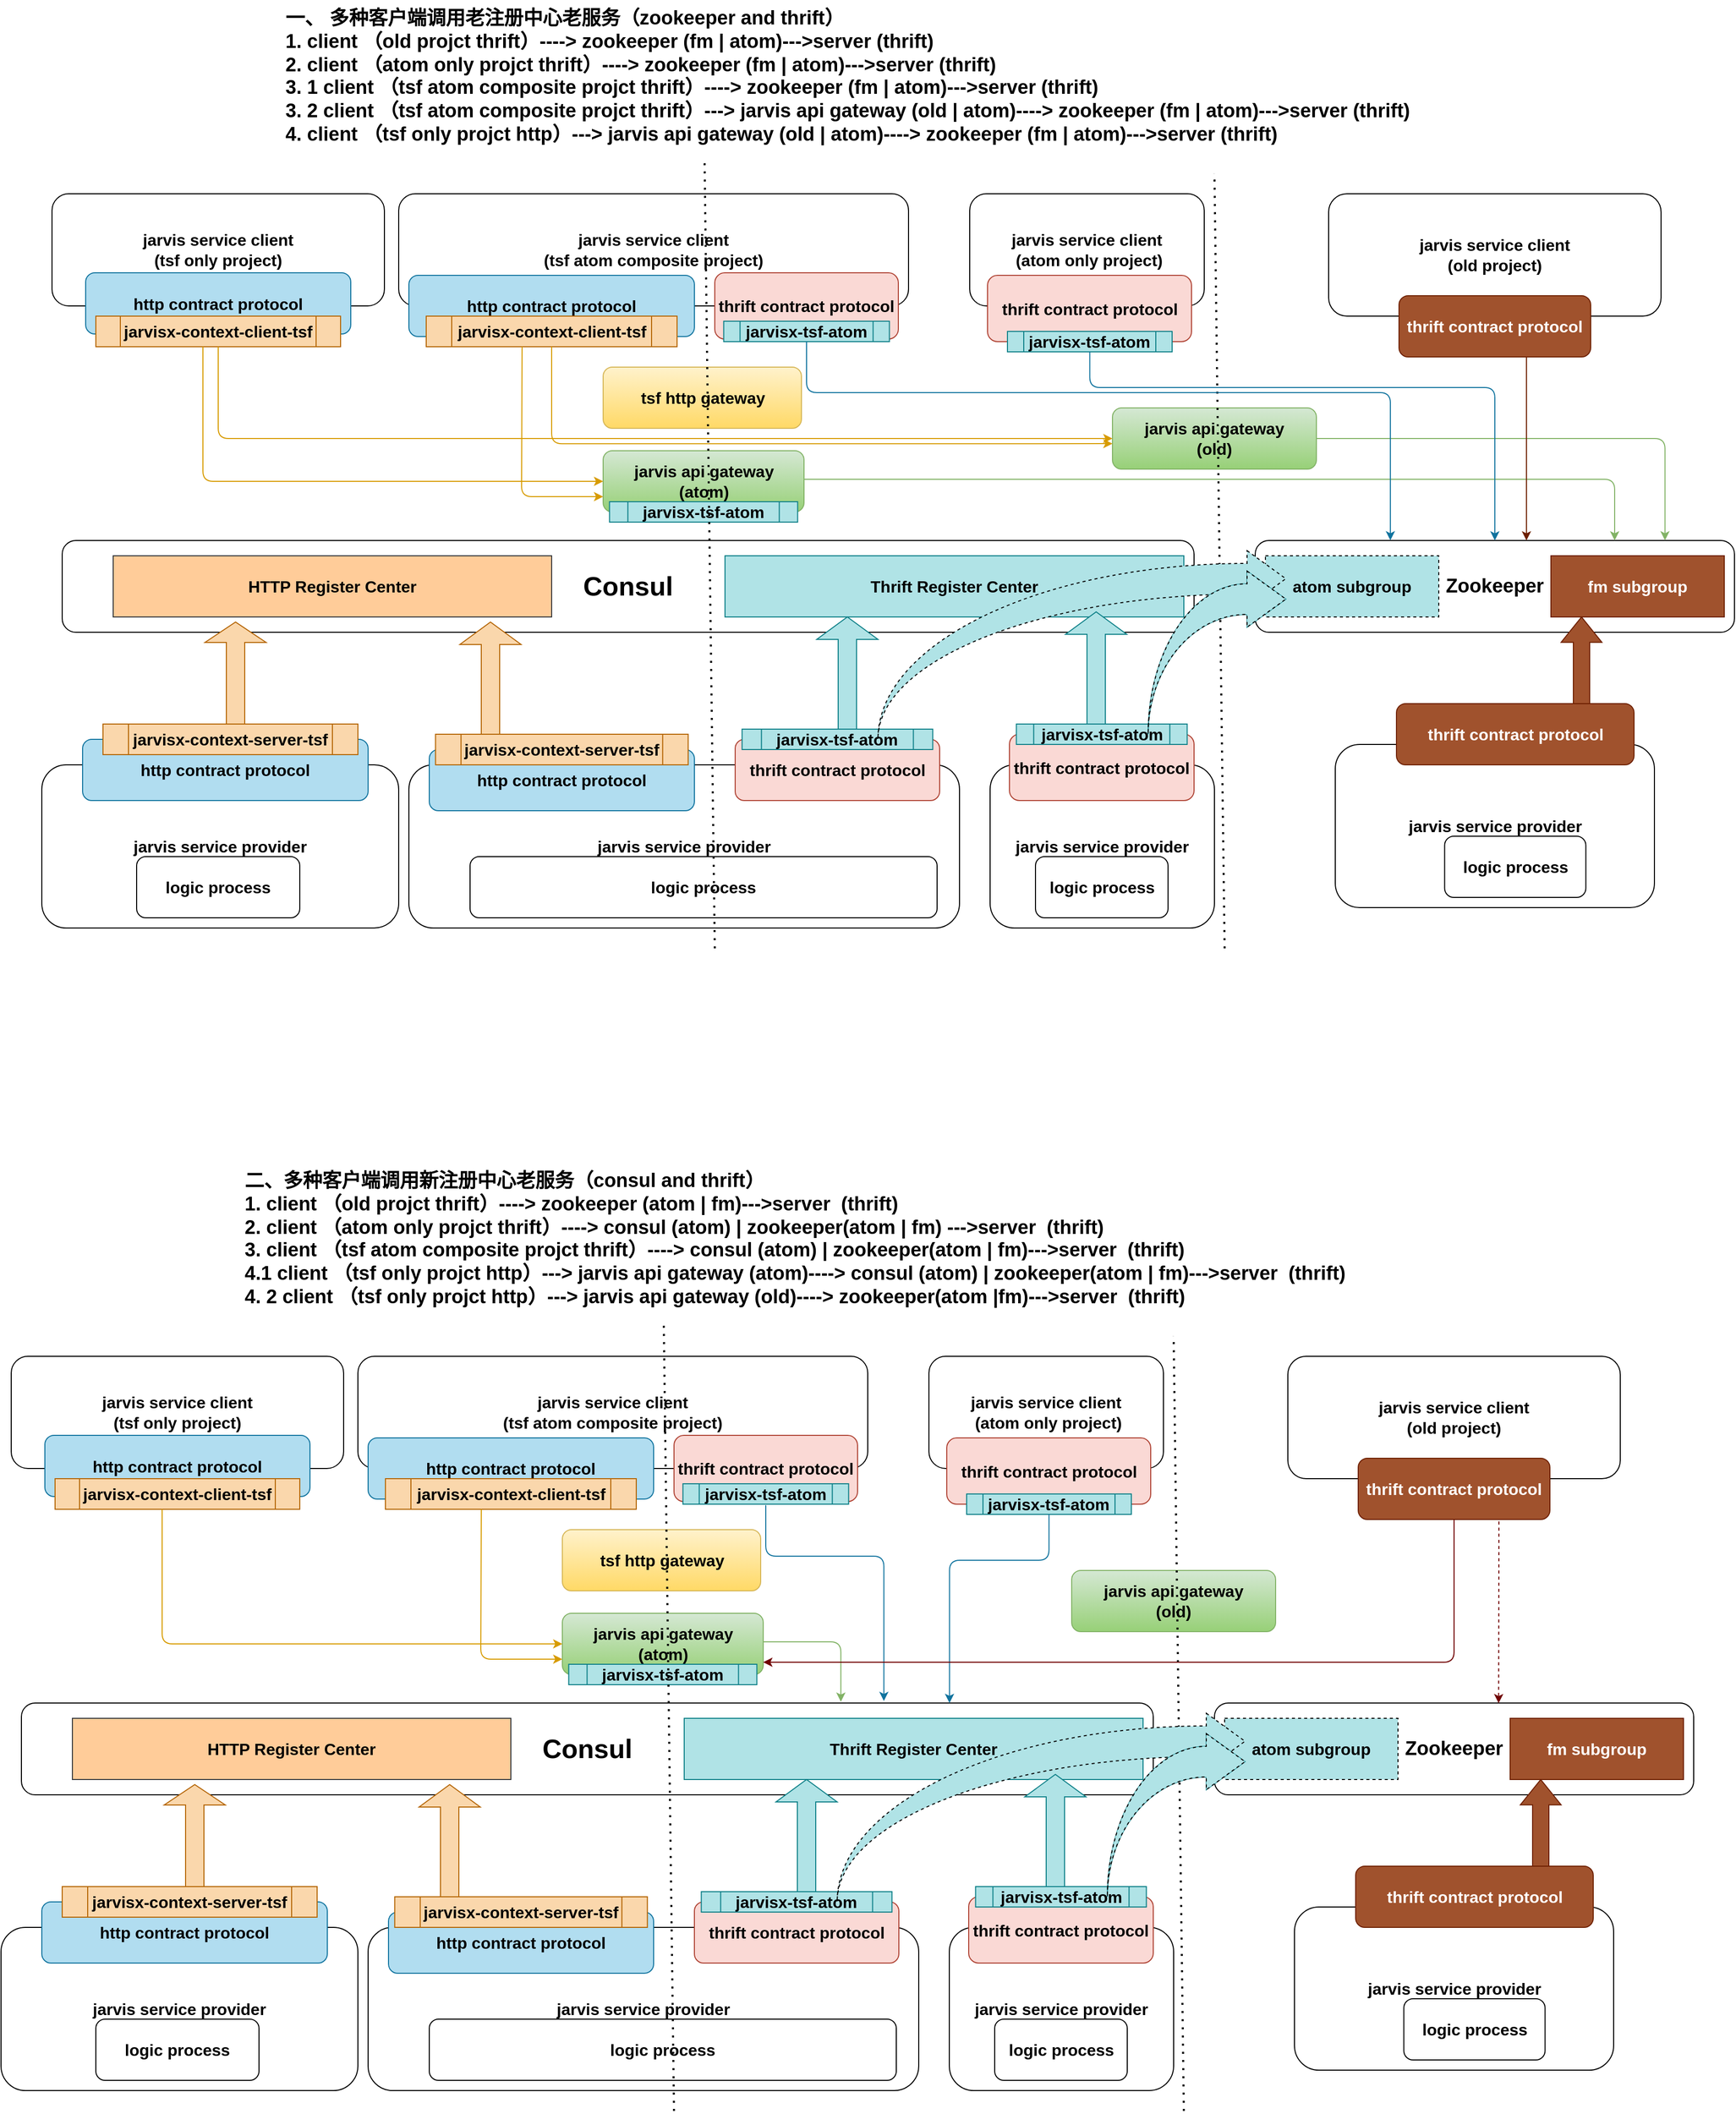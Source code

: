 <mxfile version="14.1.9" type="github">
  <diagram id="-b68cmkpjly45NJEYMcE" name="Page-1">
    <mxGraphModel dx="2858" dy="2303" grid="1" gridSize="10" guides="1" tooltips="1" connect="1" arrows="1" fold="1" page="1" pageScale="1" pageWidth="827" pageHeight="1169" math="0" shadow="0">
      <root>
        <mxCell id="0" />
        <mxCell id="1" parent="0" />
        <mxCell id="J-GAMBitPqSNVD4_ut0o-4" value="jarvis service provider" style="rounded=1;whiteSpace=wrap;html=1;fontStyle=1;align=center;horizontal=1;fontSize=16;" parent="1" vertex="1">
          <mxGeometry x="-260" y="390" width="540" height="160" as="geometry" />
        </mxCell>
        <mxCell id="J-GAMBitPqSNVD4_ut0o-15" value="tsf http gateway" style="rounded=1;whiteSpace=wrap;html=1;gradientColor=#ffd966;fillColor=#fff2cc;strokeColor=#d6b656;fontStyle=1;align=center;horizontal=1;fontSize=16;" parent="1" vertex="1">
          <mxGeometry x="-69.5" width="194.5" height="60" as="geometry" />
        </mxCell>
        <mxCell id="J-GAMBitPqSNVD4_ut0o-18" value="jarvis api gateway&lt;br style=&quot;font-size: 16px;&quot;&gt;(old)" style="rounded=1;whiteSpace=wrap;html=1;gradientColor=#97d077;fillColor=#d5e8d4;strokeColor=#82b366;fontStyle=1;align=center;horizontal=1;fontSize=16;" parent="1" vertex="1">
          <mxGeometry x="430" y="40" width="200" height="60" as="geometry" />
        </mxCell>
        <mxCell id="J-GAMBitPqSNVD4_ut0o-32" value="logic process" style="rounded=1;whiteSpace=wrap;html=1;fontStyle=1;align=center;horizontal=1;fontSize=16;" parent="1" vertex="1">
          <mxGeometry x="-200" y="480" width="458" height="60" as="geometry" />
        </mxCell>
        <mxCell id="J-GAMBitPqSNVD4_ut0o-40" value="Consul" style="rounded=1;whiteSpace=wrap;html=1;fontStyle=1;align=center;horizontal=1;fontSize=26;" parent="1" vertex="1">
          <mxGeometry x="-600" y="170" width="1110" height="90" as="geometry" />
        </mxCell>
        <mxCell id="J-GAMBitPqSNVD4_ut0o-41" value="Thrift Register Center" style="rounded=0;whiteSpace=wrap;html=1;fontStyle=1;align=center;horizontal=1;fontSize=16;fillColor=#b0e3e6;strokeColor=#0e8088;" parent="1" vertex="1">
          <mxGeometry x="50" y="185" width="450" height="60" as="geometry" />
        </mxCell>
        <mxCell id="J-GAMBitPqSNVD4_ut0o-42" value="HTTP Register Center" style="rounded=0;whiteSpace=wrap;html=1;fontStyle=1;align=center;horizontal=1;fontSize=16;fillColor=#ffcc99;strokeColor=#36393d;" parent="1" vertex="1">
          <mxGeometry x="-550" y="185" width="430" height="60" as="geometry" />
        </mxCell>
        <mxCell id="J-GAMBitPqSNVD4_ut0o-50" value="thrift contract protocol" style="rounded=1;whiteSpace=wrap;html=1;fillColor=#fad9d5;strokeColor=#ae4132;fontStyle=1;align=center;horizontal=1;fontSize=16;" parent="1" vertex="1">
          <mxGeometry x="60" y="365" width="200.5" height="60" as="geometry" />
        </mxCell>
        <mxCell id="J-GAMBitPqSNVD4_ut0o-51" value="jarvisx-tsf-atom" style="shape=process;whiteSpace=wrap;html=1;backgroundOutline=1;fillColor=#b0e3e6;strokeColor=#0e8088;fontStyle=1;align=center;horizontal=1;fontSize=16;" parent="1" vertex="1">
          <mxGeometry x="66.75" y="355" width="187" height="20" as="geometry" />
        </mxCell>
        <mxCell id="J-GAMBitPqSNVD4_ut0o-58" value="jarvis service client&lt;br style=&quot;font-size: 16px;&quot;&gt;(old project)" style="rounded=1;whiteSpace=wrap;html=1;fontStyle=1;align=center;horizontal=1;fontSize=16;" parent="1" vertex="1">
          <mxGeometry x="642" y="-170" width="326" height="120" as="geometry" />
        </mxCell>
        <mxCell id="J-GAMBitPqSNVD4_ut0o-61" value="thrift contract protocol" style="rounded=1;whiteSpace=wrap;html=1;fillColor=#a0522d;strokeColor=#6D1F00;fontColor=#ffffff;fontStyle=1;align=center;horizontal=1;fontSize=16;" parent="1" vertex="1">
          <mxGeometry x="711" y="-70" width="188" height="60" as="geometry" />
        </mxCell>
        <mxCell id="J-GAMBitPqSNVD4_ut0o-62" value="jarvis service provider" style="rounded=1;whiteSpace=wrap;html=1;fontStyle=1;align=center;horizontal=1;fontSize=16;" parent="1" vertex="1">
          <mxGeometry x="648.5" y="370" width="313" height="160" as="geometry" />
        </mxCell>
        <mxCell id="J-GAMBitPqSNVD4_ut0o-63" value="thrift contract protocol" style="rounded=1;whiteSpace=wrap;html=1;fillColor=#a0522d;strokeColor=#6D1F00;fontColor=#ffffff;fontStyle=1;align=center;horizontal=1;fontSize=16;" parent="1" vertex="1">
          <mxGeometry x="708.5" y="330" width="233" height="60" as="geometry" />
        </mxCell>
        <mxCell id="J-GAMBitPqSNVD4_ut0o-65" value="Zookeeper" style="rounded=1;whiteSpace=wrap;html=1;fontStyle=1;align=center;horizontal=1;fontSize=19;" parent="1" vertex="1">
          <mxGeometry x="570" y="170" width="470" height="90" as="geometry" />
        </mxCell>
        <mxCell id="J-GAMBitPqSNVD4_ut0o-66" value="atom subgroup" style="rounded=0;whiteSpace=wrap;html=1;fontStyle=1;align=center;horizontal=1;fontSize=16;fillColor=#b0e3e6;dashed=1;strokeColor=#050505;" parent="1" vertex="1">
          <mxGeometry x="580" y="185" width="170" height="60" as="geometry" />
        </mxCell>
        <mxCell id="J-GAMBitPqSNVD4_ut0o-67" value="fm subgroup" style="rounded=0;whiteSpace=wrap;html=1;fontStyle=1;align=center;horizontal=1;fontSize=16;fillColor=#a0522d;strokeColor=#6D1F00;fontColor=#ffffff;" parent="1" vertex="1">
          <mxGeometry x="860" y="185" width="170" height="60" as="geometry" />
        </mxCell>
        <mxCell id="J-GAMBitPqSNVD4_ut0o-68" value="" style="endArrow=none;dashed=1;html=1;dashPattern=1 3;strokeWidth=2;fontStyle=1;align=center;horizontal=1;fontSize=16;" parent="1" edge="1">
          <mxGeometry width="50" height="50" relative="1" as="geometry">
            <mxPoint x="540" y="570" as="sourcePoint" />
            <mxPoint x="530" y="-190" as="targetPoint" />
          </mxGeometry>
        </mxCell>
        <mxCell id="J-GAMBitPqSNVD4_ut0o-69" value="logic process" style="rounded=1;whiteSpace=wrap;html=1;fontStyle=1;align=center;horizontal=1;fontSize=16;" parent="1" vertex="1">
          <mxGeometry x="755.75" y="460" width="138.5" height="60" as="geometry" />
        </mxCell>
        <mxCell id="J-GAMBitPqSNVD4_ut0o-73" value="jarvis api gateway&lt;br style=&quot;font-size: 16px;&quot;&gt;(atom)" style="rounded=1;whiteSpace=wrap;html=1;gradientColor=#97d077;fillColor=#d5e8d4;strokeColor=#82b366;fontStyle=1;align=center;horizontal=1;fontSize=16;" parent="1" vertex="1">
          <mxGeometry x="-69.5" y="82" width="197" height="60" as="geometry" />
        </mxCell>
        <mxCell id="J-GAMBitPqSNVD4_ut0o-74" value="jarvisx-tsf-atom" style="shape=process;whiteSpace=wrap;html=1;backgroundOutline=1;fillColor=#b0e3e6;strokeColor=#0e8088;fontStyle=1;align=center;horizontal=1;fontSize=16;" parent="1" vertex="1">
          <mxGeometry x="-63.25" y="132" width="184.5" height="20" as="geometry" />
        </mxCell>
        <mxCell id="J-GAMBitPqSNVD4_ut0o-75" value="http contract protocol" style="rounded=1;whiteSpace=wrap;html=1;fillColor=#b1ddf0;strokeColor=#10739e;fontStyle=1;align=center;horizontal=1;fontSize=16;" parent="1" vertex="1">
          <mxGeometry x="-240" y="375" width="260" height="60" as="geometry" />
        </mxCell>
        <mxCell id="J-GAMBitPqSNVD4_ut0o-76" value="jarvisx-context-server-tsf" style="shape=process;whiteSpace=wrap;html=1;backgroundOutline=1;fillColor=#fad7ac;strokeColor=#b46504;fontStyle=1;align=center;horizontal=1;fontSize=16;" parent="1" vertex="1">
          <mxGeometry x="-233.87" y="360" width="247.75" height="30" as="geometry" />
        </mxCell>
        <mxCell id="J-GAMBitPqSNVD4_ut0o-77" value="jarvis service client&lt;br style=&quot;font-size: 16px;&quot;&gt;(tsf atom composite project)" style="rounded=1;whiteSpace=wrap;html=1;fontStyle=1;align=center;horizontal=1;fontSize=16;" parent="1" vertex="1">
          <mxGeometry x="-270" y="-170" width="500" height="110" as="geometry" />
        </mxCell>
        <mxCell id="J-GAMBitPqSNVD4_ut0o-78" value="jarvis service client &lt;br style=&quot;font-size: 16px;&quot;&gt;(tsf only project)" style="rounded=1;whiteSpace=wrap;html=1;fontStyle=1;align=center;horizontal=1;fontSize=16;" parent="1" vertex="1">
          <mxGeometry x="-610" y="-170" width="326" height="110" as="geometry" />
        </mxCell>
        <mxCell id="J-GAMBitPqSNVD4_ut0o-79" value="http contract protocol" style="rounded=1;whiteSpace=wrap;html=1;fillColor=#b1ddf0;strokeColor=#10739e;fontStyle=1;align=center;horizontal=1;fontSize=16;" parent="1" vertex="1">
          <mxGeometry x="-577" y="-92.5" width="260" height="60" as="geometry" />
        </mxCell>
        <mxCell id="J-GAMBitPqSNVD4_ut0o-80" value="jarvisx-context-client-tsf" style="shape=process;whiteSpace=wrap;html=1;backgroundOutline=1;fillColor=#fad7ac;strokeColor=#b46504;fontStyle=1;align=center;horizontal=1;fontSize=16;" parent="1" vertex="1">
          <mxGeometry x="-567" y="-50" width="240" height="30" as="geometry" />
        </mxCell>
        <mxCell id="J-GAMBitPqSNVD4_ut0o-81" value="jarvis service client&lt;br style=&quot;font-size: 16px;&quot;&gt;&amp;nbsp;(atom only project)" style="rounded=1;whiteSpace=wrap;html=1;fontStyle=1;align=center;horizontal=1;fontSize=16;" parent="1" vertex="1">
          <mxGeometry x="290" y="-170" width="230" height="110" as="geometry" />
        </mxCell>
        <mxCell id="J-GAMBitPqSNVD4_ut0o-82" value="thrift contract protocol" style="rounded=1;whiteSpace=wrap;html=1;fillColor=#fad9d5;strokeColor=#ae4132;fontStyle=1;align=center;horizontal=1;fontSize=16;" parent="1" vertex="1">
          <mxGeometry x="307.5" y="-90" width="200" height="65" as="geometry" />
        </mxCell>
        <mxCell id="J-GAMBitPqSNVD4_ut0o-83" value="jarvisx-tsf-atom" style="shape=process;whiteSpace=wrap;html=1;backgroundOutline=1;fillColor=#b0e3e6;strokeColor=#0e8088;fontStyle=1;align=center;horizontal=1;fontSize=16;" parent="1" vertex="1">
          <mxGeometry x="327" y="-35" width="161.5" height="20" as="geometry" />
        </mxCell>
        <mxCell id="J-GAMBitPqSNVD4_ut0o-84" value="" style="endArrow=none;dashed=1;html=1;dashPattern=1 3;strokeWidth=2;fontStyle=1;align=center;horizontal=1;fontSize=16;" parent="1" edge="1">
          <mxGeometry width="50" height="50" relative="1" as="geometry">
            <mxPoint x="40" y="570" as="sourcePoint" />
            <mxPoint x="30" y="-200" as="targetPoint" />
          </mxGeometry>
        </mxCell>
        <mxCell id="J-GAMBitPqSNVD4_ut0o-85" value="http contract protocol" style="rounded=1;whiteSpace=wrap;html=1;fillColor=#b1ddf0;strokeColor=#10739e;fontStyle=1;align=center;horizontal=1;fontSize=16;" parent="1" vertex="1">
          <mxGeometry x="-260" y="-90" width="280" height="60" as="geometry" />
        </mxCell>
        <mxCell id="J-GAMBitPqSNVD4_ut0o-86" value="jarvisx-context-client-tsf" style="shape=process;whiteSpace=wrap;html=1;backgroundOutline=1;fillColor=#fad7ac;strokeColor=#b46504;fontStyle=1;align=center;horizontal=1;fontSize=16;" parent="1" vertex="1">
          <mxGeometry x="-243" y="-50" width="246" height="30" as="geometry" />
        </mxCell>
        <mxCell id="J-GAMBitPqSNVD4_ut0o-87" value="thrift contract protocol" style="rounded=1;whiteSpace=wrap;html=1;fillColor=#fad9d5;strokeColor=#ae4132;fontStyle=1;align=center;horizontal=1;fontSize=16;" parent="1" vertex="1">
          <mxGeometry x="40" y="-92.5" width="180" height="65" as="geometry" />
        </mxCell>
        <mxCell id="J-GAMBitPqSNVD4_ut0o-88" value="jarvisx-tsf-atom" style="shape=process;whiteSpace=wrap;html=1;backgroundOutline=1;fillColor=#b0e3e6;strokeColor=#0e8088;fontStyle=1;align=center;horizontal=1;fontSize=16;" parent="1" vertex="1">
          <mxGeometry x="48.75" y="-45" width="162.5" height="20" as="geometry" />
        </mxCell>
        <mxCell id="Yk1hcENggpTfmtGuUN9E-1" value="jarvis service provider" style="rounded=1;whiteSpace=wrap;html=1;fontStyle=1;align=center;horizontal=1;fontSize=16;" parent="1" vertex="1">
          <mxGeometry x="-620" y="390" width="350" height="160" as="geometry" />
        </mxCell>
        <mxCell id="Yk1hcENggpTfmtGuUN9E-3" value="logic process" style="rounded=1;whiteSpace=wrap;html=1;fontStyle=1;align=center;horizontal=1;fontSize=16;" parent="1" vertex="1">
          <mxGeometry x="-527" y="480" width="160" height="60" as="geometry" />
        </mxCell>
        <mxCell id="Yk1hcENggpTfmtGuUN9E-4" value="http contract protocol" style="rounded=1;whiteSpace=wrap;html=1;fillColor=#b1ddf0;strokeColor=#10739e;fontStyle=1;align=center;horizontal=1;fontSize=16;" parent="1" vertex="1">
          <mxGeometry x="-580" y="365" width="280" height="60" as="geometry" />
        </mxCell>
        <mxCell id="Yk1hcENggpTfmtGuUN9E-5" value="jarvisx-context-server-tsf" style="shape=process;whiteSpace=wrap;html=1;backgroundOutline=1;fillColor=#fad7ac;strokeColor=#b46504;fontStyle=1;align=center;horizontal=1;fontSize=16;" parent="1" vertex="1">
          <mxGeometry x="-560" y="350" width="250" height="30" as="geometry" />
        </mxCell>
        <mxCell id="Yk1hcENggpTfmtGuUN9E-6" value="jarvis service provider" style="rounded=1;whiteSpace=wrap;html=1;fontStyle=1;align=center;horizontal=1;fontSize=16;" parent="1" vertex="1">
          <mxGeometry x="310" y="390" width="220" height="160" as="geometry" />
        </mxCell>
        <mxCell id="Yk1hcENggpTfmtGuUN9E-7" value="logic process" style="rounded=1;whiteSpace=wrap;html=1;fontStyle=1;align=center;horizontal=1;fontSize=16;" parent="1" vertex="1">
          <mxGeometry x="354.5" y="480" width="130" height="60" as="geometry" />
        </mxCell>
        <mxCell id="Yk1hcENggpTfmtGuUN9E-10" value="thrift contract protocol" style="rounded=1;whiteSpace=wrap;html=1;fillColor=#fad9d5;strokeColor=#ae4132;fontStyle=1;align=center;horizontal=1;fontSize=16;" parent="1" vertex="1">
          <mxGeometry x="329" y="360" width="181" height="65" as="geometry" />
        </mxCell>
        <mxCell id="Yk1hcENggpTfmtGuUN9E-11" value="jarvisx-tsf-atom" style="shape=process;whiteSpace=wrap;html=1;backgroundOutline=1;fillColor=#b0e3e6;strokeColor=#0e8088;fontStyle=1;align=center;horizontal=1;fontSize=16;" parent="1" vertex="1">
          <mxGeometry x="335.75" y="350" width="167.5" height="20" as="geometry" />
        </mxCell>
        <mxCell id="4Uo-slI3aMZufZxtW_4q-7" value="" style="shape=singleArrow;direction=north;whiteSpace=wrap;html=1;fontSize=19;align=left;fillColor=#fad7ac;strokeColor=#b46504;" vertex="1" parent="1">
          <mxGeometry x="-460" y="250" width="60" height="100" as="geometry" />
        </mxCell>
        <mxCell id="4Uo-slI3aMZufZxtW_4q-8" value="" style="shape=singleArrow;direction=north;whiteSpace=wrap;html=1;fontSize=19;align=left;fillColor=#fad7ac;strokeColor=#b46504;" vertex="1" parent="1">
          <mxGeometry x="-210" y="250" width="60" height="110" as="geometry" />
        </mxCell>
        <mxCell id="4Uo-slI3aMZufZxtW_4q-9" value="" style="shape=singleArrow;direction=north;whiteSpace=wrap;html=1;fontSize=19;align=left;fillColor=#b0e3e6;strokeColor=#0e8088;" vertex="1" parent="1">
          <mxGeometry x="140" y="245" width="60" height="110" as="geometry" />
        </mxCell>
        <mxCell id="4Uo-slI3aMZufZxtW_4q-10" value="" style="shape=singleArrow;direction=north;whiteSpace=wrap;html=1;fontSize=19;align=left;fillColor=#b0e3e6;strokeColor=#0e8088;" vertex="1" parent="1">
          <mxGeometry x="384" y="240" width="60" height="110" as="geometry" />
        </mxCell>
        <mxCell id="4Uo-slI3aMZufZxtW_4q-14" value="" style="html=1;shadow=0;align=center;verticalAlign=middle;shape=mxgraph.arrows2.jumpInArrow;dy=15;dx=38;arrowHead=55;fontSize=19;fillColor=#b0e3e6;dashed=1;strokeColor=#050505;" vertex="1" parent="1">
          <mxGeometry x="200" y="180" width="400" height="185" as="geometry" />
        </mxCell>
        <mxCell id="4Uo-slI3aMZufZxtW_4q-15" value="" style="html=1;shadow=0;align=center;verticalAlign=middle;shape=mxgraph.arrows2.jumpInArrow;dy=15;dx=38;arrowHead=55;fontSize=19;fillColor=#b0e3e6;strokeColor=#0e8088;" vertex="1" parent="1">
          <mxGeometry x="465" y="200" width="135" height="160" as="geometry" />
        </mxCell>
        <mxCell id="4Uo-slI3aMZufZxtW_4q-17" value="" style="html=1;shadow=0;dashed=0;align=center;verticalAlign=middle;shape=mxgraph.arrows2.arrow;dy=0.6;dx=24.83;direction=north;notch=0;fontSize=19;fillColor=#a0522d;strokeColor=#6D1F00;fontColor=#ffffff;" vertex="1" parent="1">
          <mxGeometry x="870" y="245" width="40" height="85" as="geometry" />
        </mxCell>
        <mxCell id="4Uo-slI3aMZufZxtW_4q-18" value="" style="html=1;shadow=0;align=center;verticalAlign=middle;shape=mxgraph.arrows2.jumpInArrow;dy=15;dx=38;arrowHead=55;fontSize=19;fillColor=#b0e3e6;dashed=1;strokeColor=#050505;" vertex="1" parent="1">
          <mxGeometry x="465" y="200" width="135" height="160" as="geometry" />
        </mxCell>
        <mxCell id="4Uo-slI3aMZufZxtW_4q-24" value="" style="edgeStyle=elbowEdgeStyle;elbow=horizontal;endArrow=classic;html=1;strokeColor=#d79b00;fontSize=19;align=center;entryX=0;entryY=0.5;entryDx=0;entryDy=0;gradientColor=#ffa500;fillColor=#ffcd28;" edge="1" parent="1" target="J-GAMBitPqSNVD4_ut0o-73">
          <mxGeometry width="50" height="50" relative="1" as="geometry">
            <mxPoint x="-462" y="-20" as="sourcePoint" />
            <mxPoint x="-40" y="160" as="targetPoint" />
            <Array as="points">
              <mxPoint x="-462" y="30" />
            </Array>
          </mxGeometry>
        </mxCell>
        <mxCell id="4Uo-slI3aMZufZxtW_4q-26" value="" style="edgeStyle=elbowEdgeStyle;elbow=horizontal;endArrow=classic;html=1;strokeColor=#d79b00;fontSize=19;align=center;entryX=0;entryY=0.75;entryDx=0;entryDy=0;gradientColor=#ffa500;fillColor=#ffcd28;" edge="1" parent="1" target="J-GAMBitPqSNVD4_ut0o-73">
          <mxGeometry width="50" height="50" relative="1" as="geometry">
            <mxPoint x="-149" y="-20" as="sourcePoint" />
            <mxPoint x="-69.5" y="92.5" as="targetPoint" />
            <Array as="points">
              <mxPoint x="-149.5" y="22.5" />
            </Array>
          </mxGeometry>
        </mxCell>
        <mxCell id="4Uo-slI3aMZufZxtW_4q-27" value="" style="edgeStyle=segmentEdgeStyle;endArrow=classic;html=1;strokeColor=#d79b00;fontSize=19;align=center;exitX=0.5;exitY=1;exitDx=0;exitDy=0;gradientColor=#ffa500;fillColor=#ffcd28;" edge="1" parent="1" source="J-GAMBitPqSNVD4_ut0o-80" target="J-GAMBitPqSNVD4_ut0o-18">
          <mxGeometry width="50" height="50" relative="1" as="geometry">
            <mxPoint x="-440" y="-10" as="sourcePoint" />
            <mxPoint x="30" y="170" as="targetPoint" />
            <Array as="points">
              <mxPoint x="-447" y="70" />
            </Array>
          </mxGeometry>
        </mxCell>
        <mxCell id="4Uo-slI3aMZufZxtW_4q-28" value="" style="edgeStyle=segmentEdgeStyle;endArrow=classic;html=1;strokeColor=#d79b00;fontSize=19;align=center;exitX=0.5;exitY=1;exitDx=0;exitDy=0;gradientColor=#ffa500;fillColor=#ffcd28;" edge="1" parent="1" source="J-GAMBitPqSNVD4_ut0o-86">
          <mxGeometry width="50" height="50" relative="1" as="geometry">
            <mxPoint x="-120" y="-10" as="sourcePoint" />
            <mxPoint x="430" y="75.059" as="targetPoint" />
            <Array as="points">
              <mxPoint x="-120" y="75" />
            </Array>
          </mxGeometry>
        </mxCell>
        <mxCell id="4Uo-slI3aMZufZxtW_4q-29" value="" style="edgeStyle=elbowEdgeStyle;elbow=vertical;endArrow=classic;html=1;strokeColor=#82b366;fontSize=19;align=center;entryX=0.75;entryY=0;entryDx=0;entryDy=0;gradientColor=#97d077;fillColor=#d5e8d4;" edge="1" parent="1" target="J-GAMBitPqSNVD4_ut0o-65">
          <mxGeometry width="50" height="50" relative="1" as="geometry">
            <mxPoint x="127" y="110" as="sourcePoint" />
            <mxPoint x="620" y="90" as="targetPoint" />
            <Array as="points">
              <mxPoint x="550" y="110" />
            </Array>
          </mxGeometry>
        </mxCell>
        <mxCell id="4Uo-slI3aMZufZxtW_4q-30" value="" style="edgeStyle=elbowEdgeStyle;elbow=vertical;endArrow=classic;html=1;strokeColor=#82b366;fontSize=19;align=center;exitX=1;exitY=0.5;exitDx=0;exitDy=0;entryX=0.855;entryY=-0.001;entryDx=0;entryDy=0;entryPerimeter=0;gradientColor=#97d077;fillColor=#d5e8d4;" edge="1" parent="1" source="J-GAMBitPqSNVD4_ut0o-18" target="J-GAMBitPqSNVD4_ut0o-65">
          <mxGeometry width="50" height="50" relative="1" as="geometry">
            <mxPoint x="160" y="108.92" as="sourcePoint" />
            <mxPoint x="970" y="160" as="targetPoint" />
            <Array as="points">
              <mxPoint x="820" y="70" />
            </Array>
          </mxGeometry>
        </mxCell>
        <mxCell id="4Uo-slI3aMZufZxtW_4q-32" value="" style="edgeStyle=elbowEdgeStyle;elbow=vertical;endArrow=classic;html=1;strokeColor=#10739e;fontSize=19;align=center;entryX=0.5;entryY=0;entryDx=0;entryDy=0;exitX=0.5;exitY=1;exitDx=0;exitDy=0;fillColor=#b1ddf0;" edge="1" parent="1" source="J-GAMBitPqSNVD4_ut0o-83" target="J-GAMBitPqSNVD4_ut0o-65">
          <mxGeometry width="50" height="50" relative="1" as="geometry">
            <mxPoint x="340" y="50" as="sourcePoint" />
            <mxPoint x="390" as="targetPoint" />
            <Array as="points">
              <mxPoint x="660" y="20" />
            </Array>
          </mxGeometry>
        </mxCell>
        <mxCell id="4Uo-slI3aMZufZxtW_4q-34" value="" style="edgeStyle=elbowEdgeStyle;elbow=vertical;endArrow=classic;html=1;strokeColor=#10739e;fontSize=19;align=center;entryX=0.282;entryY=-0.001;entryDx=0;entryDy=0;entryPerimeter=0;exitX=0.5;exitY=1;exitDx=0;exitDy=0;fillColor=#b1ddf0;" edge="1" parent="1" source="J-GAMBitPqSNVD4_ut0o-88" target="J-GAMBitPqSNVD4_ut0o-65">
          <mxGeometry width="50" height="50" relative="1" as="geometry">
            <mxPoint x="370.0" y="-10" as="sourcePoint" />
            <mxPoint x="877.7" y="176.08" as="targetPoint" />
            <Array as="points">
              <mxPoint x="622.25" y="25" />
            </Array>
          </mxGeometry>
        </mxCell>
        <mxCell id="4Uo-slI3aMZufZxtW_4q-37" value="&lt;b&gt;一、 多种客户端调用老注册中心老服务（zookeeper and thrift）&lt;br&gt;1. client （old projct thrift）----&amp;gt; zookeeper (fm | atom)---&amp;gt;server  (thrift)&lt;br&gt;2. client （atom only projct thrift）----&amp;gt; zookeeper (fm | atom)---&amp;gt;server  (thrift)&lt;br&gt;3. 1 client （tsf atom composite projct thrift）----&amp;gt; zookeeper (fm | atom)---&amp;gt;server  (thrift)&lt;br&gt;3. 2 client （tsf atom composite projct thrift）---&amp;gt; jarvis api gateway (old | atom)----&amp;gt; zookeeper (fm | atom)---&amp;gt;server  (thrift)&lt;br&gt;4. client （tsf only projct http）---&amp;gt; jarvis api gateway (old | atom)----&amp;gt; zookeeper (fm | atom)---&amp;gt;server  (thrift)&lt;/b&gt;" style="text;whiteSpace=wrap;html=1;fontSize=19;" vertex="1" parent="1">
          <mxGeometry x="-383" y="-360" width="1210" height="148" as="geometry" />
        </mxCell>
        <mxCell id="4Uo-slI3aMZufZxtW_4q-41" value="" style="endArrow=classic;html=1;strokeColor=#6D1F00;fontSize=19;align=center;exitX=0.5;exitY=1;exitDx=0;exitDy=0;entryX=0.5;entryY=0;entryDx=0;entryDy=0;fillColor=#a0522d;" edge="1" parent="1">
          <mxGeometry width="50" height="50" relative="1" as="geometry">
            <mxPoint x="836" y="-10" as="sourcePoint" />
            <mxPoint x="836" y="170" as="targetPoint" />
          </mxGeometry>
        </mxCell>
        <mxCell id="4Uo-slI3aMZufZxtW_4q-44" value="jarvis service provider" style="rounded=1;whiteSpace=wrap;html=1;fontStyle=1;align=center;horizontal=1;fontSize=16;" vertex="1" parent="1">
          <mxGeometry x="-300" y="1530" width="540" height="160" as="geometry" />
        </mxCell>
        <mxCell id="4Uo-slI3aMZufZxtW_4q-45" value="tsf http gateway" style="rounded=1;whiteSpace=wrap;html=1;gradientColor=#ffd966;fillColor=#fff2cc;strokeColor=#d6b656;fontStyle=1;align=center;horizontal=1;fontSize=16;" vertex="1" parent="1">
          <mxGeometry x="-109.5" y="1140" width="194.5" height="60" as="geometry" />
        </mxCell>
        <mxCell id="4Uo-slI3aMZufZxtW_4q-46" value="jarvis api gateway&lt;br style=&quot;font-size: 16px;&quot;&gt;(old)" style="rounded=1;whiteSpace=wrap;html=1;gradientColor=#97d077;fillColor=#d5e8d4;strokeColor=#82b366;fontStyle=1;align=center;horizontal=1;fontSize=16;" vertex="1" parent="1">
          <mxGeometry x="390" y="1180" width="200" height="60" as="geometry" />
        </mxCell>
        <mxCell id="4Uo-slI3aMZufZxtW_4q-47" value="logic process" style="rounded=1;whiteSpace=wrap;html=1;fontStyle=1;align=center;horizontal=1;fontSize=16;" vertex="1" parent="1">
          <mxGeometry x="-240" y="1620" width="458" height="60" as="geometry" />
        </mxCell>
        <mxCell id="4Uo-slI3aMZufZxtW_4q-48" value="Consul" style="rounded=1;whiteSpace=wrap;html=1;fontStyle=1;align=center;horizontal=1;fontSize=26;" vertex="1" parent="1">
          <mxGeometry x="-640" y="1310" width="1110" height="90" as="geometry" />
        </mxCell>
        <mxCell id="4Uo-slI3aMZufZxtW_4q-49" value="Thrift Register Center" style="rounded=0;whiteSpace=wrap;html=1;fontStyle=1;align=center;horizontal=1;fontSize=16;fillColor=#b0e3e6;strokeColor=#0e8088;" vertex="1" parent="1">
          <mxGeometry x="10" y="1325" width="450" height="60" as="geometry" />
        </mxCell>
        <mxCell id="4Uo-slI3aMZufZxtW_4q-50" value="HTTP Register Center" style="rounded=0;whiteSpace=wrap;html=1;fontStyle=1;align=center;horizontal=1;fontSize=16;fillColor=#ffcc99;strokeColor=#36393d;" vertex="1" parent="1">
          <mxGeometry x="-590" y="1325" width="430" height="60" as="geometry" />
        </mxCell>
        <mxCell id="4Uo-slI3aMZufZxtW_4q-51" value="thrift contract protocol" style="rounded=1;whiteSpace=wrap;html=1;fillColor=#fad9d5;strokeColor=#ae4132;fontStyle=1;align=center;horizontal=1;fontSize=16;" vertex="1" parent="1">
          <mxGeometry x="20" y="1505" width="200.5" height="60" as="geometry" />
        </mxCell>
        <mxCell id="4Uo-slI3aMZufZxtW_4q-52" value="jarvisx-tsf-atom" style="shape=process;whiteSpace=wrap;html=1;backgroundOutline=1;fillColor=#b0e3e6;strokeColor=#0e8088;fontStyle=1;align=center;horizontal=1;fontSize=16;" vertex="1" parent="1">
          <mxGeometry x="26.75" y="1495" width="187" height="20" as="geometry" />
        </mxCell>
        <mxCell id="4Uo-slI3aMZufZxtW_4q-53" value="jarvis service client&lt;br style=&quot;font-size: 16px;&quot;&gt;(old project)" style="rounded=1;whiteSpace=wrap;html=1;fontStyle=1;align=center;horizontal=1;fontSize=16;" vertex="1" parent="1">
          <mxGeometry x="602" y="970" width="326" height="120" as="geometry" />
        </mxCell>
        <mxCell id="4Uo-slI3aMZufZxtW_4q-54" value="thrift contract protocol" style="rounded=1;whiteSpace=wrap;html=1;fillColor=#a0522d;strokeColor=#6D1F00;fontColor=#ffffff;fontStyle=1;align=center;horizontal=1;fontSize=16;" vertex="1" parent="1">
          <mxGeometry x="671" y="1070" width="188" height="60" as="geometry" />
        </mxCell>
        <mxCell id="4Uo-slI3aMZufZxtW_4q-55" value="jarvis service provider" style="rounded=1;whiteSpace=wrap;html=1;fontStyle=1;align=center;horizontal=1;fontSize=16;" vertex="1" parent="1">
          <mxGeometry x="608.5" y="1510" width="313" height="160" as="geometry" />
        </mxCell>
        <mxCell id="4Uo-slI3aMZufZxtW_4q-56" value="thrift contract protocol" style="rounded=1;whiteSpace=wrap;html=1;fillColor=#a0522d;strokeColor=#6D1F00;fontColor=#ffffff;fontStyle=1;align=center;horizontal=1;fontSize=16;" vertex="1" parent="1">
          <mxGeometry x="668.5" y="1470" width="233" height="60" as="geometry" />
        </mxCell>
        <mxCell id="4Uo-slI3aMZufZxtW_4q-57" value="Zookeeper" style="rounded=1;whiteSpace=wrap;html=1;fontStyle=1;align=center;horizontal=1;fontSize=19;" vertex="1" parent="1">
          <mxGeometry x="530" y="1310" width="470" height="90" as="geometry" />
        </mxCell>
        <mxCell id="4Uo-slI3aMZufZxtW_4q-58" value="atom subgroup" style="rounded=0;whiteSpace=wrap;html=1;fontStyle=1;align=center;horizontal=1;fontSize=16;fillColor=#b0e3e6;dashed=1;strokeColor=#050505;" vertex="1" parent="1">
          <mxGeometry x="540" y="1325" width="170" height="60" as="geometry" />
        </mxCell>
        <mxCell id="4Uo-slI3aMZufZxtW_4q-59" value="fm subgroup" style="rounded=0;whiteSpace=wrap;html=1;fontStyle=1;align=center;horizontal=1;fontSize=16;fillColor=#a0522d;strokeColor=#6D1F00;fontColor=#ffffff;" vertex="1" parent="1">
          <mxGeometry x="820" y="1325" width="170" height="60" as="geometry" />
        </mxCell>
        <mxCell id="4Uo-slI3aMZufZxtW_4q-60" value="" style="endArrow=none;dashed=1;html=1;dashPattern=1 3;strokeWidth=2;fontStyle=1;align=center;horizontal=1;fontSize=16;" edge="1" parent="1">
          <mxGeometry width="50" height="50" relative="1" as="geometry">
            <mxPoint x="500" y="1710" as="sourcePoint" />
            <mxPoint x="490" y="950" as="targetPoint" />
          </mxGeometry>
        </mxCell>
        <mxCell id="4Uo-slI3aMZufZxtW_4q-61" value="logic process" style="rounded=1;whiteSpace=wrap;html=1;fontStyle=1;align=center;horizontal=1;fontSize=16;" vertex="1" parent="1">
          <mxGeometry x="715.75" y="1600" width="138.5" height="60" as="geometry" />
        </mxCell>
        <mxCell id="4Uo-slI3aMZufZxtW_4q-62" value="jarvis api gateway&lt;br style=&quot;font-size: 16px;&quot;&gt;(atom)" style="rounded=1;whiteSpace=wrap;html=1;gradientColor=#97d077;fillColor=#d5e8d4;strokeColor=#82b366;fontStyle=1;align=center;horizontal=1;fontSize=16;" vertex="1" parent="1">
          <mxGeometry x="-109.5" y="1222" width="197" height="60" as="geometry" />
        </mxCell>
        <mxCell id="4Uo-slI3aMZufZxtW_4q-63" value="jarvisx-tsf-atom" style="shape=process;whiteSpace=wrap;html=1;backgroundOutline=1;fillColor=#b0e3e6;strokeColor=#0e8088;fontStyle=1;align=center;horizontal=1;fontSize=16;" vertex="1" parent="1">
          <mxGeometry x="-103.25" y="1272" width="184.5" height="20" as="geometry" />
        </mxCell>
        <mxCell id="4Uo-slI3aMZufZxtW_4q-64" value="http contract protocol" style="rounded=1;whiteSpace=wrap;html=1;fillColor=#b1ddf0;strokeColor=#10739e;fontStyle=1;align=center;horizontal=1;fontSize=16;" vertex="1" parent="1">
          <mxGeometry x="-280" y="1515" width="260" height="60" as="geometry" />
        </mxCell>
        <mxCell id="4Uo-slI3aMZufZxtW_4q-65" value="jarvisx-context-server-tsf" style="shape=process;whiteSpace=wrap;html=1;backgroundOutline=1;fillColor=#fad7ac;strokeColor=#b46504;fontStyle=1;align=center;horizontal=1;fontSize=16;" vertex="1" parent="1">
          <mxGeometry x="-273.87" y="1500" width="247.75" height="30" as="geometry" />
        </mxCell>
        <mxCell id="4Uo-slI3aMZufZxtW_4q-66" value="jarvis service client&lt;br style=&quot;font-size: 16px;&quot;&gt;(tsf atom composite project)" style="rounded=1;whiteSpace=wrap;html=1;fontStyle=1;align=center;horizontal=1;fontSize=16;" vertex="1" parent="1">
          <mxGeometry x="-310" y="970" width="500" height="110" as="geometry" />
        </mxCell>
        <mxCell id="4Uo-slI3aMZufZxtW_4q-67" value="jarvis service client &lt;br style=&quot;font-size: 16px;&quot;&gt;(tsf only project)" style="rounded=1;whiteSpace=wrap;html=1;fontStyle=1;align=center;horizontal=1;fontSize=16;" vertex="1" parent="1">
          <mxGeometry x="-650" y="970" width="326" height="110" as="geometry" />
        </mxCell>
        <mxCell id="4Uo-slI3aMZufZxtW_4q-68" value="http contract protocol" style="rounded=1;whiteSpace=wrap;html=1;fillColor=#b1ddf0;strokeColor=#10739e;fontStyle=1;align=center;horizontal=1;fontSize=16;" vertex="1" parent="1">
          <mxGeometry x="-617" y="1047.5" width="260" height="60" as="geometry" />
        </mxCell>
        <mxCell id="4Uo-slI3aMZufZxtW_4q-69" value="jarvisx-context-client-tsf" style="shape=process;whiteSpace=wrap;html=1;backgroundOutline=1;fillColor=#fad7ac;strokeColor=#b46504;fontStyle=1;align=center;horizontal=1;fontSize=16;" vertex="1" parent="1">
          <mxGeometry x="-607" y="1090" width="240" height="30" as="geometry" />
        </mxCell>
        <mxCell id="4Uo-slI3aMZufZxtW_4q-70" value="jarvis service client&lt;br style=&quot;font-size: 16px;&quot;&gt;&amp;nbsp;(atom only project)" style="rounded=1;whiteSpace=wrap;html=1;fontStyle=1;align=center;horizontal=1;fontSize=16;" vertex="1" parent="1">
          <mxGeometry x="250" y="970" width="230" height="110" as="geometry" />
        </mxCell>
        <mxCell id="4Uo-slI3aMZufZxtW_4q-71" value="thrift contract protocol" style="rounded=1;whiteSpace=wrap;html=1;fillColor=#fad9d5;strokeColor=#ae4132;fontStyle=1;align=center;horizontal=1;fontSize=16;" vertex="1" parent="1">
          <mxGeometry x="267.5" y="1050" width="200" height="65" as="geometry" />
        </mxCell>
        <mxCell id="4Uo-slI3aMZufZxtW_4q-72" value="jarvisx-tsf-atom" style="shape=process;whiteSpace=wrap;html=1;backgroundOutline=1;fillColor=#b0e3e6;strokeColor=#0e8088;fontStyle=1;align=center;horizontal=1;fontSize=16;" vertex="1" parent="1">
          <mxGeometry x="287" y="1105" width="161.5" height="20" as="geometry" />
        </mxCell>
        <mxCell id="4Uo-slI3aMZufZxtW_4q-73" value="" style="endArrow=none;dashed=1;html=1;dashPattern=1 3;strokeWidth=2;fontStyle=1;align=center;horizontal=1;fontSize=16;" edge="1" parent="1">
          <mxGeometry width="50" height="50" relative="1" as="geometry">
            <mxPoint y="1710" as="sourcePoint" />
            <mxPoint x="-10" y="940" as="targetPoint" />
          </mxGeometry>
        </mxCell>
        <mxCell id="4Uo-slI3aMZufZxtW_4q-74" value="http contract protocol" style="rounded=1;whiteSpace=wrap;html=1;fillColor=#b1ddf0;strokeColor=#10739e;fontStyle=1;align=center;horizontal=1;fontSize=16;" vertex="1" parent="1">
          <mxGeometry x="-300" y="1050" width="280" height="60" as="geometry" />
        </mxCell>
        <mxCell id="4Uo-slI3aMZufZxtW_4q-75" value="jarvisx-context-client-tsf" style="shape=process;whiteSpace=wrap;html=1;backgroundOutline=1;fillColor=#fad7ac;strokeColor=#b46504;fontStyle=1;align=center;horizontal=1;fontSize=16;" vertex="1" parent="1">
          <mxGeometry x="-283" y="1090" width="246" height="30" as="geometry" />
        </mxCell>
        <mxCell id="4Uo-slI3aMZufZxtW_4q-76" value="thrift contract protocol" style="rounded=1;whiteSpace=wrap;html=1;fillColor=#fad9d5;strokeColor=#ae4132;fontStyle=1;align=center;horizontal=1;fontSize=16;" vertex="1" parent="1">
          <mxGeometry y="1047.5" width="180" height="65" as="geometry" />
        </mxCell>
        <mxCell id="4Uo-slI3aMZufZxtW_4q-77" value="jarvisx-tsf-atom" style="shape=process;whiteSpace=wrap;html=1;backgroundOutline=1;fillColor=#b0e3e6;strokeColor=#0e8088;fontStyle=1;align=center;horizontal=1;fontSize=16;" vertex="1" parent="1">
          <mxGeometry x="8.75" y="1095" width="162.5" height="20" as="geometry" />
        </mxCell>
        <mxCell id="4Uo-slI3aMZufZxtW_4q-78" value="jarvis service provider" style="rounded=1;whiteSpace=wrap;html=1;fontStyle=1;align=center;horizontal=1;fontSize=16;" vertex="1" parent="1">
          <mxGeometry x="-660" y="1530" width="350" height="160" as="geometry" />
        </mxCell>
        <mxCell id="4Uo-slI3aMZufZxtW_4q-79" value="logic process" style="rounded=1;whiteSpace=wrap;html=1;fontStyle=1;align=center;horizontal=1;fontSize=16;" vertex="1" parent="1">
          <mxGeometry x="-567" y="1620" width="160" height="60" as="geometry" />
        </mxCell>
        <mxCell id="4Uo-slI3aMZufZxtW_4q-80" value="http contract protocol" style="rounded=1;whiteSpace=wrap;html=1;fillColor=#b1ddf0;strokeColor=#10739e;fontStyle=1;align=center;horizontal=1;fontSize=16;" vertex="1" parent="1">
          <mxGeometry x="-620" y="1505" width="280" height="60" as="geometry" />
        </mxCell>
        <mxCell id="4Uo-slI3aMZufZxtW_4q-81" value="jarvisx-context-server-tsf" style="shape=process;whiteSpace=wrap;html=1;backgroundOutline=1;fillColor=#fad7ac;strokeColor=#b46504;fontStyle=1;align=center;horizontal=1;fontSize=16;" vertex="1" parent="1">
          <mxGeometry x="-600" y="1490" width="250" height="30" as="geometry" />
        </mxCell>
        <mxCell id="4Uo-slI3aMZufZxtW_4q-82" value="jarvis service provider" style="rounded=1;whiteSpace=wrap;html=1;fontStyle=1;align=center;horizontal=1;fontSize=16;" vertex="1" parent="1">
          <mxGeometry x="270" y="1530" width="220" height="160" as="geometry" />
        </mxCell>
        <mxCell id="4Uo-slI3aMZufZxtW_4q-83" value="logic process" style="rounded=1;whiteSpace=wrap;html=1;fontStyle=1;align=center;horizontal=1;fontSize=16;" vertex="1" parent="1">
          <mxGeometry x="314.5" y="1620" width="130" height="60" as="geometry" />
        </mxCell>
        <mxCell id="4Uo-slI3aMZufZxtW_4q-84" value="thrift contract protocol" style="rounded=1;whiteSpace=wrap;html=1;fillColor=#fad9d5;strokeColor=#ae4132;fontStyle=1;align=center;horizontal=1;fontSize=16;" vertex="1" parent="1">
          <mxGeometry x="289" y="1500" width="181" height="65" as="geometry" />
        </mxCell>
        <mxCell id="4Uo-slI3aMZufZxtW_4q-85" value="jarvisx-tsf-atom" style="shape=process;whiteSpace=wrap;html=1;backgroundOutline=1;fillColor=#b0e3e6;strokeColor=#0e8088;fontStyle=1;align=center;horizontal=1;fontSize=16;" vertex="1" parent="1">
          <mxGeometry x="295.75" y="1490" width="167.5" height="20" as="geometry" />
        </mxCell>
        <mxCell id="4Uo-slI3aMZufZxtW_4q-86" value="" style="shape=singleArrow;direction=north;whiteSpace=wrap;html=1;fontSize=19;align=left;fillColor=#fad7ac;strokeColor=#b46504;" vertex="1" parent="1">
          <mxGeometry x="-500" y="1390" width="60" height="100" as="geometry" />
        </mxCell>
        <mxCell id="4Uo-slI3aMZufZxtW_4q-87" value="" style="shape=singleArrow;direction=north;whiteSpace=wrap;html=1;fontSize=19;align=left;fillColor=#fad7ac;strokeColor=#b46504;" vertex="1" parent="1">
          <mxGeometry x="-250" y="1390" width="60" height="110" as="geometry" />
        </mxCell>
        <mxCell id="4Uo-slI3aMZufZxtW_4q-88" value="" style="shape=singleArrow;direction=north;whiteSpace=wrap;html=1;fontSize=19;align=left;fillColor=#b0e3e6;strokeColor=#0e8088;" vertex="1" parent="1">
          <mxGeometry x="100" y="1385" width="60" height="110" as="geometry" />
        </mxCell>
        <mxCell id="4Uo-slI3aMZufZxtW_4q-89" value="" style="shape=singleArrow;direction=north;whiteSpace=wrap;html=1;fontSize=19;align=left;fillColor=#b0e3e6;strokeColor=#0e8088;" vertex="1" parent="1">
          <mxGeometry x="344" y="1380" width="60" height="110" as="geometry" />
        </mxCell>
        <mxCell id="4Uo-slI3aMZufZxtW_4q-90" value="" style="html=1;shadow=0;align=center;verticalAlign=middle;shape=mxgraph.arrows2.jumpInArrow;dy=15;dx=38;arrowHead=55;fontSize=19;fillColor=#b0e3e6;dashed=1;strokeColor=#050505;" vertex="1" parent="1">
          <mxGeometry x="160" y="1320" width="400" height="185" as="geometry" />
        </mxCell>
        <mxCell id="4Uo-slI3aMZufZxtW_4q-91" value="" style="html=1;shadow=0;align=center;verticalAlign=middle;shape=mxgraph.arrows2.jumpInArrow;dy=15;dx=38;arrowHead=55;fontSize=19;fillColor=#b0e3e6;strokeColor=#0e8088;" vertex="1" parent="1">
          <mxGeometry x="425" y="1340" width="135" height="160" as="geometry" />
        </mxCell>
        <mxCell id="4Uo-slI3aMZufZxtW_4q-92" value="" style="html=1;shadow=0;dashed=0;align=center;verticalAlign=middle;shape=mxgraph.arrows2.arrow;dy=0.6;dx=24.83;direction=north;notch=0;fontSize=19;fillColor=#a0522d;strokeColor=#6D1F00;fontColor=#ffffff;" vertex="1" parent="1">
          <mxGeometry x="830" y="1385" width="40" height="85" as="geometry" />
        </mxCell>
        <mxCell id="4Uo-slI3aMZufZxtW_4q-93" value="" style="html=1;shadow=0;align=center;verticalAlign=middle;shape=mxgraph.arrows2.jumpInArrow;dy=15;dx=38;arrowHead=55;fontSize=19;fillColor=#b0e3e6;dashed=1;strokeColor=#050505;" vertex="1" parent="1">
          <mxGeometry x="425" y="1340" width="135" height="160" as="geometry" />
        </mxCell>
        <mxCell id="4Uo-slI3aMZufZxtW_4q-94" value="" style="edgeStyle=elbowEdgeStyle;elbow=horizontal;endArrow=classic;html=1;strokeColor=#d79b00;fontSize=19;align=center;entryX=0;entryY=0.5;entryDx=0;entryDy=0;gradientColor=#ffa500;fillColor=#ffcd28;" edge="1" parent="1" target="4Uo-slI3aMZufZxtW_4q-62">
          <mxGeometry width="50" height="50" relative="1" as="geometry">
            <mxPoint x="-502" y="1120" as="sourcePoint" />
            <mxPoint x="-80" y="1300" as="targetPoint" />
            <Array as="points">
              <mxPoint x="-502" y="1170" />
            </Array>
          </mxGeometry>
        </mxCell>
        <mxCell id="4Uo-slI3aMZufZxtW_4q-95" value="" style="edgeStyle=elbowEdgeStyle;elbow=horizontal;endArrow=classic;html=1;strokeColor=#d79b00;fontSize=19;align=center;entryX=0;entryY=0.75;entryDx=0;entryDy=0;gradientColor=#ffa500;fillColor=#ffcd28;" edge="1" parent="1" target="4Uo-slI3aMZufZxtW_4q-62">
          <mxGeometry width="50" height="50" relative="1" as="geometry">
            <mxPoint x="-189" y="1120" as="sourcePoint" />
            <mxPoint x="-109.5" y="1232.5" as="targetPoint" />
            <Array as="points">
              <mxPoint x="-189.5" y="1162.5" />
            </Array>
          </mxGeometry>
        </mxCell>
        <mxCell id="4Uo-slI3aMZufZxtW_4q-98" value="" style="edgeStyle=elbowEdgeStyle;elbow=vertical;endArrow=classic;html=1;strokeColor=#82b366;fontSize=19;align=center;entryX=0.724;entryY=-0.014;entryDx=0;entryDy=0;gradientColor=#97d077;fillColor=#d5e8d4;entryPerimeter=0;" edge="1" parent="1" target="4Uo-slI3aMZufZxtW_4q-48">
          <mxGeometry width="50" height="50" relative="1" as="geometry">
            <mxPoint x="87" y="1250" as="sourcePoint" />
            <mxPoint x="580" y="1230" as="targetPoint" />
            <Array as="points">
              <mxPoint x="510" y="1250" />
            </Array>
          </mxGeometry>
        </mxCell>
        <mxCell id="4Uo-slI3aMZufZxtW_4q-100" value="" style="edgeStyle=elbowEdgeStyle;elbow=vertical;endArrow=classic;html=1;strokeColor=#10739e;fontSize=19;align=center;exitX=0.5;exitY=1;exitDx=0;exitDy=0;fillColor=#b1ddf0;entryX=0.82;entryY=0;entryDx=0;entryDy=0;entryPerimeter=0;" edge="1" parent="1" source="4Uo-slI3aMZufZxtW_4q-72" target="4Uo-slI3aMZufZxtW_4q-48">
          <mxGeometry width="50" height="50" relative="1" as="geometry">
            <mxPoint x="300" y="1190" as="sourcePoint" />
            <mxPoint x="270" y="1300" as="targetPoint" />
            <Array as="points">
              <mxPoint x="320" y="1170" />
            </Array>
          </mxGeometry>
        </mxCell>
        <mxCell id="4Uo-slI3aMZufZxtW_4q-101" value="" style="edgeStyle=elbowEdgeStyle;elbow=vertical;endArrow=classic;html=1;strokeColor=#10739e;fontSize=19;align=center;exitX=0.5;exitY=1;exitDx=0;exitDy=0;fillColor=#b1ddf0;entryX=0.762;entryY=-0.022;entryDx=0;entryDy=0;entryPerimeter=0;" edge="1" parent="1" target="4Uo-slI3aMZufZxtW_4q-48">
          <mxGeometry width="50" height="50" relative="1" as="geometry">
            <mxPoint x="90" y="1116" as="sourcePoint" />
            <mxPoint x="210" y="1301" as="targetPoint" />
            <Array as="points">
              <mxPoint x="582.25" y="1166" />
            </Array>
          </mxGeometry>
        </mxCell>
        <mxCell id="4Uo-slI3aMZufZxtW_4q-102" value="&lt;p style=&quot;margin-top: 0pt ; margin-bottom: 0pt ; margin-left: 0in ; direction: ltr ; unicode-bidi: embed ; word-break: normal&quot;&gt;二、多种客户端调用新注册中心老服务（consul and thrift）&lt;/p&gt;&lt;p style=&quot;margin-top: 0pt ; margin-bottom: 0pt ; margin-left: 0in ; direction: ltr ; unicode-bidi: embed ; word-break: normal&quot;&gt;1. client （old projct thrift）----&amp;gt; zookeeper (atom | fm)---&amp;gt;server&amp;nbsp; (thrift)&lt;/p&gt;&lt;p style=&quot;margin-top: 0pt ; margin-bottom: 0pt ; margin-left: 0in ; direction: ltr ; unicode-bidi: embed ; word-break: normal&quot;&gt;2. client （atom only projct thrift）----&amp;gt; consul (atom) | zookeeper(atom | fm) ---&amp;gt;server&amp;nbsp; (thrift)&lt;/p&gt;&lt;p style=&quot;margin-top: 0pt ; margin-bottom: 0pt ; margin-left: 0in ; direction: ltr ; unicode-bidi: embed ; word-break: normal&quot;&gt;3. client （tsf atom composite projct thrift）----&amp;gt; consul (atom) | zookeeper(atom | fm)---&amp;gt;server&amp;nbsp; (thrift)&lt;/p&gt;&lt;p style=&quot;margin-top: 0pt ; margin-bottom: 0pt ; margin-left: 0in ; direction: ltr ; unicode-bidi: embed ; word-break: normal&quot;&gt;4.1 client （tsf only projct http）---&amp;gt; jarvis api gateway (atom)----&amp;gt; consul (atom) | zookeeper(atom | fm)---&amp;gt;server&amp;nbsp; (thrift)&lt;/p&gt;&lt;p style=&quot;margin-top: 0pt ; margin-bottom: 0pt ; margin-left: 0in ; direction: ltr ; unicode-bidi: embed ; word-break: normal&quot;&gt;4. 2 client （tsf only projct http）---&amp;gt; jarvis api gateway (old)----&amp;gt; zookeeper(atom |fm)---&amp;gt;server&amp;nbsp; (thrift)&lt;/p&gt;" style="text;whiteSpace=wrap;html=1;fontSize=19;fontStyle=1" vertex="1" parent="1">
          <mxGeometry x="-423" y="780" width="1210" height="148" as="geometry" />
        </mxCell>
        <mxCell id="4Uo-slI3aMZufZxtW_4q-104" value="" style="edgeStyle=elbowEdgeStyle;elbow=vertical;endArrow=classic;html=1;strokeColor=#6F0000;fontSize=19;align=center;exitX=0.5;exitY=1;exitDx=0;exitDy=0;fillColor=#a20025;" edge="1" parent="1" source="4Uo-slI3aMZufZxtW_4q-54" target="4Uo-slI3aMZufZxtW_4q-62">
          <mxGeometry width="50" height="50" relative="1" as="geometry">
            <mxPoint x="377.75" y="1135.0" as="sourcePoint" />
            <mxPoint x="280.2" y="1320.0" as="targetPoint" />
            <Array as="points">
              <mxPoint x="480" y="1270" />
              <mxPoint x="430" y="1280" />
            </Array>
          </mxGeometry>
        </mxCell>
        <mxCell id="4Uo-slI3aMZufZxtW_4q-105" value="" style="edgeStyle=elbowEdgeStyle;elbow=vertical;endArrow=classic;html=1;strokeColor=#6F0000;fontSize=19;align=center;fillColor=#a20025;entryX=0.593;entryY=0.002;entryDx=0;entryDy=0;entryPerimeter=0;dashed=1;" edge="1" parent="1" target="4Uo-slI3aMZufZxtW_4q-57">
          <mxGeometry width="50" height="50" relative="1" as="geometry">
            <mxPoint x="809" y="1132" as="sourcePoint" />
            <mxPoint x="820" y="1292" as="targetPoint" />
            <Array as="points">
              <mxPoint x="809" y="1140" />
            </Array>
          </mxGeometry>
        </mxCell>
      </root>
    </mxGraphModel>
  </diagram>
</mxfile>
